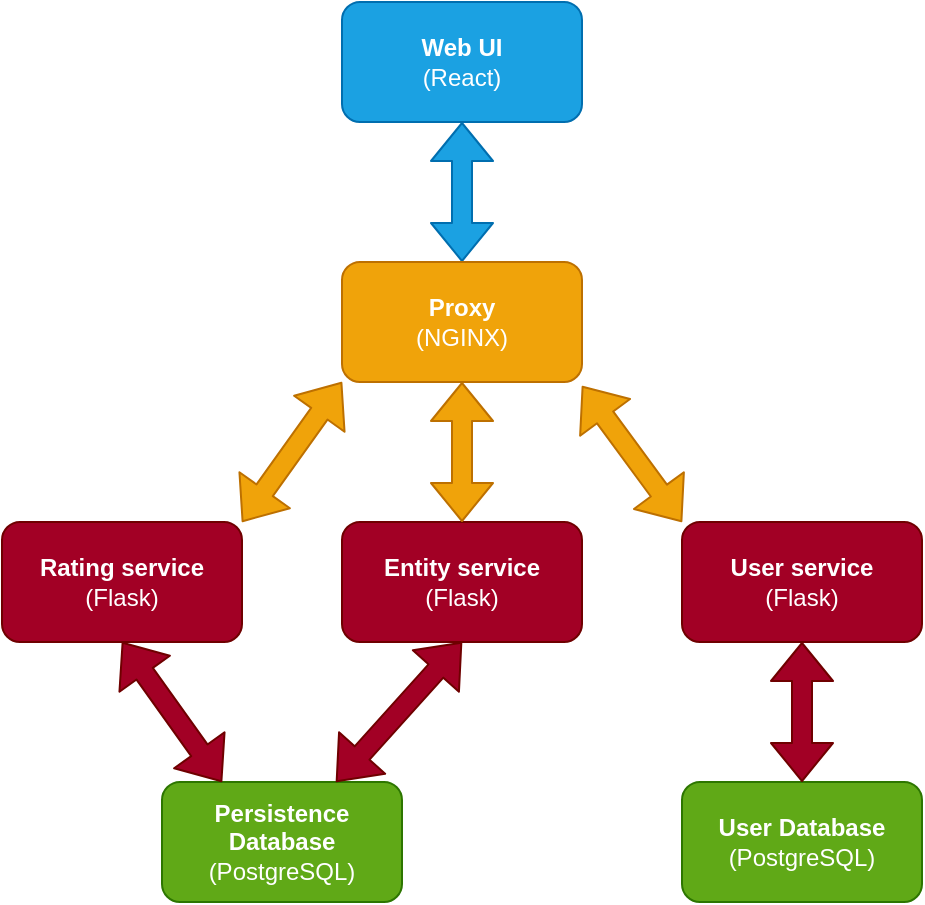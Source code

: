 <mxfile version="12.2.6" type="device" pages="1"><diagram name="Page-1" id="97916047-d0de-89f5-080d-49f4d83e522f"><mxGraphModel dx="770" dy="630" grid="1" gridSize="10" guides="1" tooltips="1" connect="1" arrows="1" fold="1" page="1" pageScale="1.5" pageWidth="1169" pageHeight="827" background="#ffffff" math="0" shadow="0"><root><mxCell id="0"/><mxCell id="1" parent="0"/><mxCell id="PB8HHKu_hYqC5LsFbJZV-59" value="&lt;div&gt;&lt;b&gt;Web UI&lt;/b&gt;&lt;/div&gt;&lt;div&gt;(React)&lt;br&gt;&lt;/div&gt;" style="rounded=1;whiteSpace=wrap;html=1;fillColor=#1ba1e2;strokeColor=#006EAF;fontColor=#ffffff;align=center;" vertex="1" parent="1"><mxGeometry x="780" y="260" width="120" height="60" as="geometry"/></mxCell><mxCell id="PB8HHKu_hYqC5LsFbJZV-60" value="" style="shape=flexArrow;endArrow=classic;startArrow=classic;html=1;fillColor=#1ba1e2;strokeColor=#006EAF;entryX=0.5;entryY=1;entryDx=0;entryDy=0;" edge="1" parent="1" target="PB8HHKu_hYqC5LsFbJZV-59"><mxGeometry width="50" height="50" relative="1" as="geometry"><mxPoint x="840" y="390" as="sourcePoint"/><mxPoint x="830" y="340" as="targetPoint"/></mxGeometry></mxCell><mxCell id="PB8HHKu_hYqC5LsFbJZV-61" value="&lt;div&gt;&lt;b&gt;Proxy&lt;/b&gt;&lt;/div&gt;&lt;div&gt;(NGINX)&lt;br&gt;&lt;/div&gt;" style="rounded=1;whiteSpace=wrap;html=1;fillColor=#f0a30a;strokeColor=#BD7000;fontColor=#ffffff;" vertex="1" parent="1"><mxGeometry x="780" y="390" width="120" height="60" as="geometry"/></mxCell><mxCell id="PB8HHKu_hYqC5LsFbJZV-62" value="&lt;div&gt;&lt;b&gt;Rating service&lt;/b&gt;&lt;/div&gt;&lt;div&gt;(Flask)&lt;br&gt;&lt;/div&gt;" style="rounded=1;whiteSpace=wrap;html=1;fillColor=#a20025;strokeColor=#6F0000;fontColor=#ffffff;" vertex="1" parent="1"><mxGeometry x="610" y="520" width="120" height="60" as="geometry"/></mxCell><mxCell id="PB8HHKu_hYqC5LsFbJZV-63" value="" style="shape=flexArrow;endArrow=classic;startArrow=classic;html=1;entryX=1;entryY=0;entryDx=0;entryDy=0;entryPerimeter=0;fillColor=#f0a30a;strokeColor=#BD7000;" edge="1" parent="1" target="PB8HHKu_hYqC5LsFbJZV-62"><mxGeometry width="50" height="50" relative="1" as="geometry"><mxPoint x="780" y="450" as="sourcePoint"/><mxPoint x="650" y="560" as="targetPoint"/></mxGeometry></mxCell><mxCell id="PB8HHKu_hYqC5LsFbJZV-64" value="&lt;div&gt;&lt;b&gt;Entity service&lt;/b&gt;&lt;/div&gt;&lt;div&gt;(Flask)&lt;br&gt;&lt;b&gt;&lt;/b&gt;&lt;/div&gt;" style="rounded=1;whiteSpace=wrap;html=1;fillColor=#a20025;strokeColor=#6F0000;fontColor=#ffffff;" vertex="1" parent="1"><mxGeometry x="780" y="520" width="120" height="60" as="geometry"/></mxCell><mxCell id="PB8HHKu_hYqC5LsFbJZV-65" value="" style="shape=flexArrow;endArrow=classic;startArrow=classic;html=1;entryX=0.5;entryY=0;entryDx=0;entryDy=0;fillColor=#f0a30a;strokeColor=#BD7000;exitX=0.5;exitY=1;exitDx=0;exitDy=0;" edge="1" parent="1" target="PB8HHKu_hYqC5LsFbJZV-64" source="PB8HHKu_hYqC5LsFbJZV-61"><mxGeometry width="50" height="50" relative="1" as="geometry"><mxPoint x="960" y="450" as="sourcePoint"/><mxPoint x="830" y="560" as="targetPoint"/></mxGeometry></mxCell><mxCell id="PB8HHKu_hYqC5LsFbJZV-66" value="&lt;div&gt;&lt;b&gt;User service&lt;/b&gt;&lt;/div&gt;&lt;div&gt;(Flask)&lt;br&gt;&lt;b&gt;&lt;/b&gt;&lt;/div&gt;" style="rounded=1;whiteSpace=wrap;html=1;fillColor=#a20025;strokeColor=#6F0000;fontColor=#ffffff;" vertex="1" parent="1"><mxGeometry x="950" y="520" width="120" height="60" as="geometry"/></mxCell><mxCell id="PB8HHKu_hYqC5LsFbJZV-67" value="" style="shape=flexArrow;endArrow=classic;startArrow=classic;html=1;fillColor=#f0a30a;strokeColor=#BD7000;exitX=1;exitY=1.033;exitDx=0;exitDy=0;exitPerimeter=0;" edge="1" parent="1" source="PB8HHKu_hYqC5LsFbJZV-61"><mxGeometry width="50" height="50" relative="1" as="geometry"><mxPoint x="790" y="460" as="sourcePoint"/><mxPoint x="950" y="520" as="targetPoint"/></mxGeometry></mxCell><mxCell id="PB8HHKu_hYqC5LsFbJZV-68" value="&lt;div&gt;&lt;b&gt;Persistence Database&lt;/b&gt;&lt;/div&gt;&lt;div&gt;(PostgreSQL)&lt;/div&gt;" style="rounded=1;whiteSpace=wrap;html=1;fillColor=#60a917;strokeColor=#2D7600;fontColor=#ffffff;" vertex="1" parent="1"><mxGeometry x="690" y="650" width="120" height="60" as="geometry"/></mxCell><mxCell id="PB8HHKu_hYqC5LsFbJZV-69" value="&lt;div&gt;&lt;b&gt;User Database&lt;/b&gt;&lt;/div&gt;&lt;div&gt;(PostgreSQL)&lt;/div&gt;" style="rounded=1;whiteSpace=wrap;html=1;fillColor=#60a917;strokeColor=#2D7600;fontColor=#ffffff;" vertex="1" parent="1"><mxGeometry x="950" y="650" width="120" height="60" as="geometry"/></mxCell><mxCell id="PB8HHKu_hYqC5LsFbJZV-70" value="" style="shape=flexArrow;endArrow=classic;startArrow=classic;html=1;entryX=0.5;entryY=1;entryDx=0;entryDy=0;fillColor=#a20025;strokeColor=#6F0000;" edge="1" parent="1" source="PB8HHKu_hYqC5LsFbJZV-69" target="PB8HHKu_hYqC5LsFbJZV-66"><mxGeometry width="50" height="50" relative="1" as="geometry"><mxPoint x="980" y="630" as="sourcePoint"/><mxPoint x="1030" y="580" as="targetPoint"/></mxGeometry></mxCell><mxCell id="PB8HHKu_hYqC5LsFbJZV-71" value="" style="shape=flexArrow;endArrow=classic;startArrow=classic;html=1;entryX=0.25;entryY=0;entryDx=0;entryDy=0;exitX=0.5;exitY=1;exitDx=0;exitDy=0;fillColor=#a20025;strokeColor=#6F0000;" edge="1" parent="1" source="PB8HHKu_hYqC5LsFbJZV-62" target="PB8HHKu_hYqC5LsFbJZV-68"><mxGeometry width="50" height="50" relative="1" as="geometry"><mxPoint x="610" y="770" as="sourcePoint"/><mxPoint x="660" y="720" as="targetPoint"/></mxGeometry></mxCell><mxCell id="PB8HHKu_hYqC5LsFbJZV-72" value="" style="shape=flexArrow;endArrow=classic;startArrow=classic;html=1;entryX=0.5;entryY=1;entryDx=0;entryDy=0;fillColor=#a20025;strokeColor=#6F0000;" edge="1" parent="1" source="PB8HHKu_hYqC5LsFbJZV-68" target="PB8HHKu_hYqC5LsFbJZV-64"><mxGeometry width="50" height="50" relative="1" as="geometry"><mxPoint x="780" y="650" as="sourcePoint"/><mxPoint x="830" y="600" as="targetPoint"/></mxGeometry></mxCell></root></mxGraphModel></diagram></mxfile>